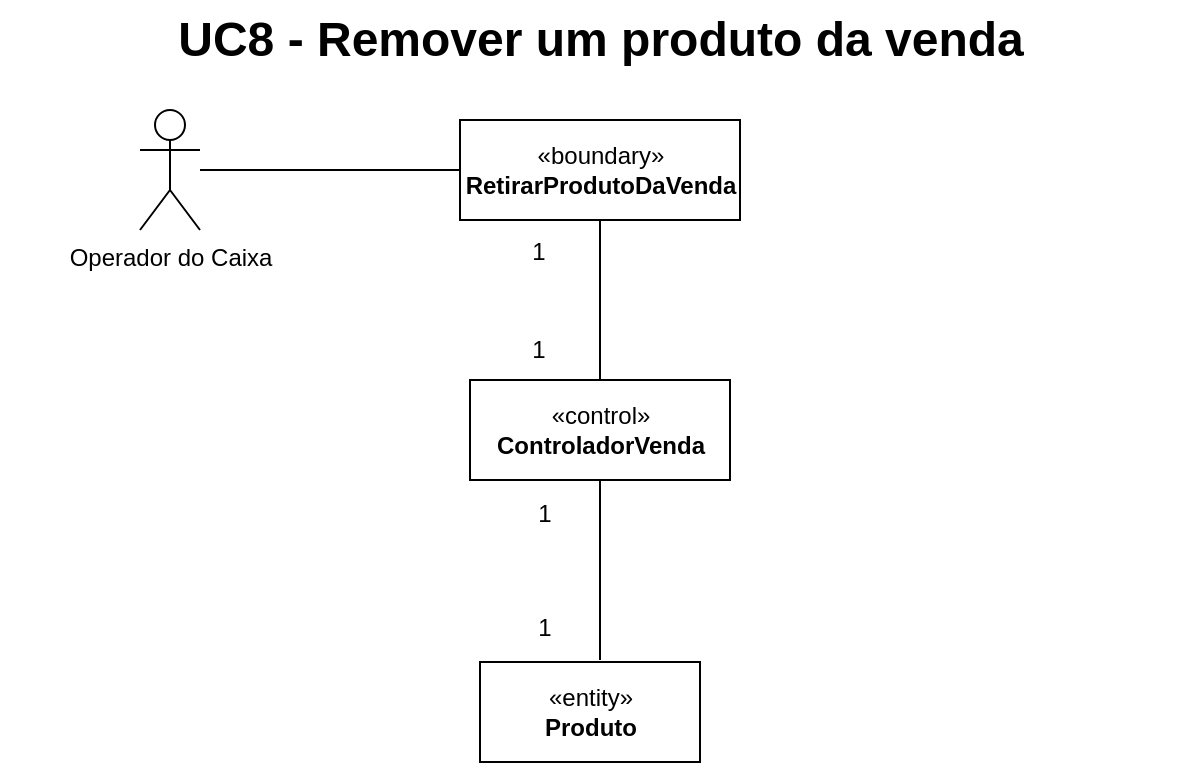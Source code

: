 <mxfile version="18.0.7" type="google"><diagram id="NhKkQ0qBamPCq6ludgiO" name="Page-1"><mxGraphModel dx="946" dy="463" grid="1" gridSize="10" guides="1" tooltips="1" connect="1" arrows="1" fold="1" page="1" pageScale="1" pageWidth="1654" pageHeight="1169" math="0" shadow="0"><root><mxCell id="0"/><mxCell id="1" parent="0"/><mxCell id="I5c9RGuix-r8TWIDUXhf-1" value="«boundary»&lt;br&gt;&lt;b&gt;RetirarProdutoDaVenda&lt;/b&gt;" style="html=1;" vertex="1" parent="1"><mxGeometry x="570" y="100" width="140" height="50" as="geometry"/></mxCell><mxCell id="I5c9RGuix-r8TWIDUXhf-2" value="«control»&lt;br&gt;&lt;b&gt;ControladorVenda&lt;/b&gt;" style="html=1;" vertex="1" parent="1"><mxGeometry x="575" y="230" width="130" height="50" as="geometry"/></mxCell><mxCell id="I5c9RGuix-r8TWIDUXhf-3" value="" style="endArrow=none;html=1;rounded=0;entryX=0.5;entryY=1;entryDx=0;entryDy=0;exitX=0.5;exitY=0;exitDx=0;exitDy=0;" edge="1" parent="1" source="I5c9RGuix-r8TWIDUXhf-2" target="I5c9RGuix-r8TWIDUXhf-1"><mxGeometry width="50" height="50" relative="1" as="geometry"><mxPoint x="593" y="210" as="sourcePoint"/><mxPoint x="643" y="160" as="targetPoint"/></mxGeometry></mxCell><mxCell id="I5c9RGuix-r8TWIDUXhf-4" value="" style="endArrow=none;html=1;rounded=0;entryX=0.5;entryY=0;entryDx=0;entryDy=0;exitX=0.5;exitY=1;exitDx=0;exitDy=0;" edge="1" parent="1" source="I5c9RGuix-r8TWIDUXhf-2"><mxGeometry width="50" height="50" relative="1" as="geometry"><mxPoint x="593" y="260" as="sourcePoint"/><mxPoint x="640" y="370" as="targetPoint"/></mxGeometry></mxCell><object label="Operador do Caixa" id="I5c9RGuix-r8TWIDUXhf-5"><mxCell style="shape=umlActor;verticalLabelPosition=bottom;verticalAlign=top;html=1;outlineConnect=0;gradientColor=none;" vertex="1" parent="1"><mxGeometry x="410" y="95" width="30" height="60" as="geometry"/></mxCell></object><mxCell id="I5c9RGuix-r8TWIDUXhf-6" value="" style="endArrow=none;html=1;rounded=0;entryX=0;entryY=0.5;entryDx=0;entryDy=0;" edge="1" parent="1" source="I5c9RGuix-r8TWIDUXhf-5" target="I5c9RGuix-r8TWIDUXhf-1"><mxGeometry width="50" height="50" relative="1" as="geometry"><mxPoint x="523" y="189" as="sourcePoint"/><mxPoint x="573" y="139" as="targetPoint"/></mxGeometry></mxCell><mxCell id="I5c9RGuix-r8TWIDUXhf-7" value="1" style="text;strokeColor=none;fillColor=none;html=1;fontSize=12;fontStyle=0;verticalAlign=middle;align=center;" vertex="1" parent="1"><mxGeometry x="598" y="160" width="21" height="12" as="geometry"/></mxCell><mxCell id="I5c9RGuix-r8TWIDUXhf-8" value="1" style="text;strokeColor=none;fillColor=none;html=1;fontSize=12;fontStyle=0;verticalAlign=middle;align=center;" vertex="1" parent="1"><mxGeometry x="598" y="209" width="21" height="12" as="geometry"/></mxCell><mxCell id="I5c9RGuix-r8TWIDUXhf-9" value="1" style="text;strokeColor=none;fillColor=none;html=1;fontSize=12;fontStyle=0;verticalAlign=middle;align=center;" vertex="1" parent="1"><mxGeometry x="601" y="291" width="21" height="12" as="geometry"/></mxCell><mxCell id="I5c9RGuix-r8TWIDUXhf-10" value="1" style="text;strokeColor=none;fillColor=none;html=1;fontSize=12;fontStyle=0;verticalAlign=middle;align=center;" vertex="1" parent="1"><mxGeometry x="601" y="348" width="21" height="12" as="geometry"/></mxCell><mxCell id="I5c9RGuix-r8TWIDUXhf-11" value="«entity»&lt;br&gt;&lt;b&gt;Produto&lt;/b&gt;" style="html=1;fontSize=12;gradientColor=none;" vertex="1" parent="1"><mxGeometry x="580" y="371" width="110" height="50" as="geometry"/></mxCell><mxCell id="I5c9RGuix-r8TWIDUXhf-31" value="UC8 - Remover um produto da venda" style="text;strokeColor=none;fillColor=none;html=1;fontSize=24;fontStyle=1;verticalAlign=middle;align=center;" vertex="1" parent="1"><mxGeometry x="340" y="40" width="600" height="40" as="geometry"/></mxCell></root></mxGraphModel></diagram></mxfile>